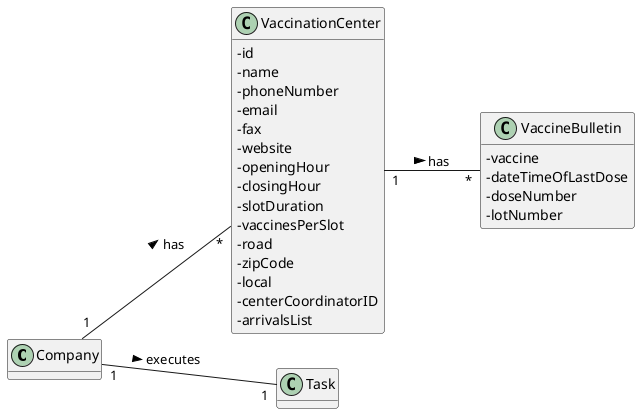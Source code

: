 @startuml
'https://plantuml.com/class-diagram

left to right direction
skinparam classAttributeIconSize 0
hide methods

Class Company{
}

Class VaccinationCenter{
-id
-name
-phoneNumber
-email
-fax
-website
-openingHour
-closingHour
-slotDuration
-vaccinesPerSlot
-road
-zipCode
-local
-centerCoordinatorID
-arrivalsList
}

Class VaccineBulletin{
-vaccine
-dateTimeOfLastDose
-doseNumber
-lotNumber
}

Class Task

Company "1" -- "*" VaccinationCenter: has >
VaccinationCenter"1" -- "*"VaccineBulletin: has >
Company"1" -- "1"Task: executes >
@enduml